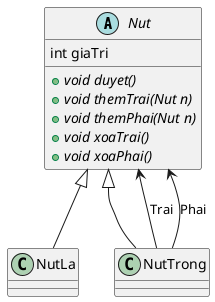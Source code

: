 @startuml
'https://plantuml.com/class-diagram
abstract Nut{
    int giaTri
    + {abstract} void duyet()
    + {abstract}  void themTrai(Nut n)
    + {abstract} void themPhai(Nut n)
    + {abstract} void xoaTrai()
    + {abstract} void xoaPhai()
}

class NutLa

class NutTrong

Nut <|-- NutLa
Nut <|-- NutTrong
NutTrong --> Nut: Trai
NutTrong --> Nut: Phai

@enduml